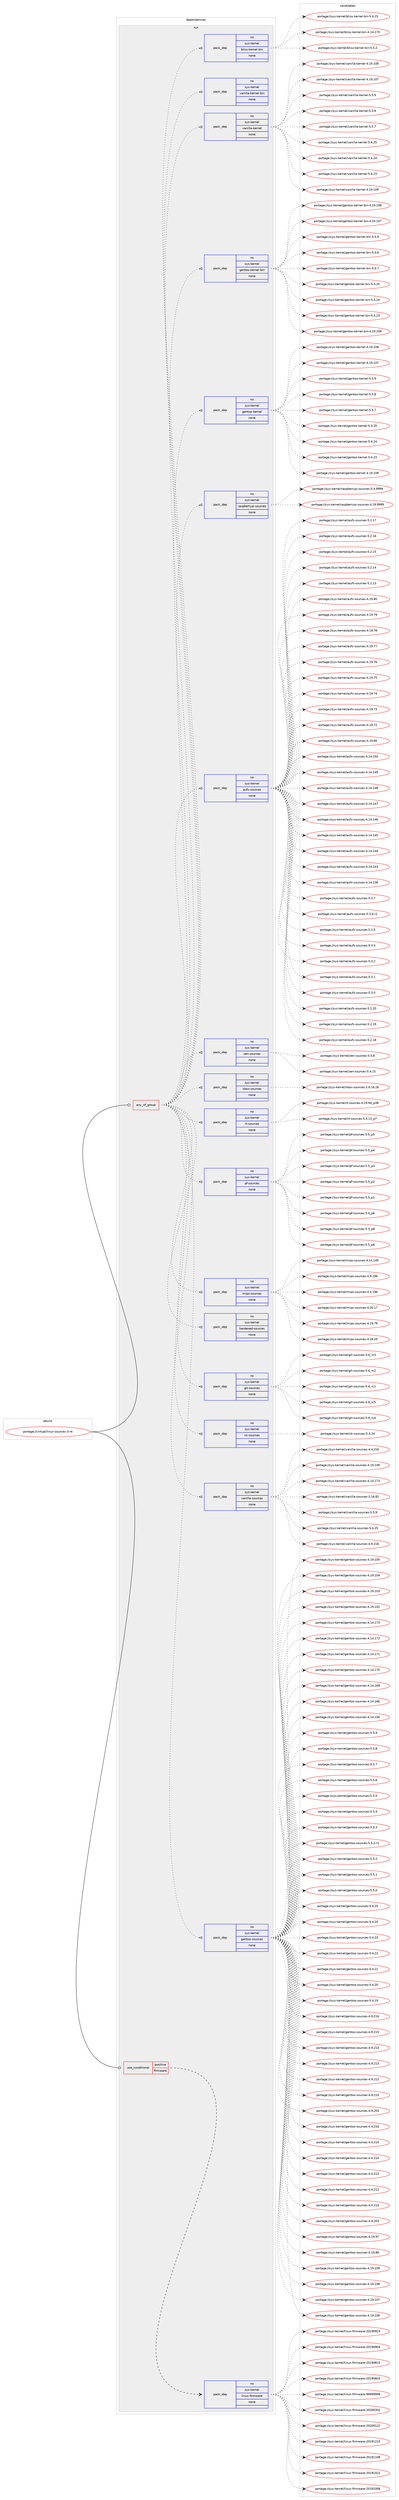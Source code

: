 digraph prolog {

# *************
# Graph options
# *************

newrank=true;
concentrate=true;
compound=true;
graph [rankdir=LR,fontname=Helvetica,fontsize=10,ranksep=1.5];#, ranksep=2.5, nodesep=0.2];
edge  [arrowhead=vee];
node  [fontname=Helvetica,fontsize=10];

# **********
# The ebuild
# **********

subgraph cluster_leftcol {
color=gray;
rank=same;
label=<<i>ebuild</i>>;
id [label="portage://virtual/linux-sources-3-r4", color=red, width=4, href="../virtual/linux-sources-3-r4.svg"];
}

# ****************
# The dependencies
# ****************

subgraph cluster_midcol {
color=gray;
label=<<i>dependencies</i>>;
subgraph cluster_compile {
fillcolor="#eeeeee";
style=filled;
label=<<i>compile</i>>;
}
subgraph cluster_compileandrun {
fillcolor="#eeeeee";
style=filled;
label=<<i>compile and run</i>>;
}
subgraph cluster_run {
fillcolor="#eeeeee";
style=filled;
label=<<i>run</i>>;
subgraph any339 {
dependency13142 [label=<<TABLE BORDER="0" CELLBORDER="1" CELLSPACING="0" CELLPADDING="4"><TR><TD CELLPADDING="10">any_of_group</TD></TR></TABLE>>, shape=none, color=red];subgraph pack10824 {
dependency13143 [label=<<TABLE BORDER="0" CELLBORDER="1" CELLSPACING="0" CELLPADDING="4" WIDTH="220"><TR><TD ROWSPAN="6" CELLPADDING="30">pack_dep</TD></TR><TR><TD WIDTH="110">no</TD></TR><TR><TD>sys-kernel</TD></TR><TR><TD>gentoo-sources</TD></TR><TR><TD>none</TD></TR><TR><TD></TD></TR></TABLE>>, shape=none, color=blue];
}
dependency13142:e -> dependency13143:w [weight=20,style="dotted",arrowhead="oinv"];
subgraph pack10825 {
dependency13144 [label=<<TABLE BORDER="0" CELLBORDER="1" CELLSPACING="0" CELLPADDING="4" WIDTH="220"><TR><TD ROWSPAN="6" CELLPADDING="30">pack_dep</TD></TR><TR><TD WIDTH="110">no</TD></TR><TR><TD>sys-kernel</TD></TR><TR><TD>vanilla-sources</TD></TR><TR><TD>none</TD></TR><TR><TD></TD></TR></TABLE>>, shape=none, color=blue];
}
dependency13142:e -> dependency13144:w [weight=20,style="dotted",arrowhead="oinv"];
subgraph pack10826 {
dependency13145 [label=<<TABLE BORDER="0" CELLBORDER="1" CELLSPACING="0" CELLPADDING="4" WIDTH="220"><TR><TD ROWSPAN="6" CELLPADDING="30">pack_dep</TD></TR><TR><TD WIDTH="110">no</TD></TR><TR><TD>sys-kernel</TD></TR><TR><TD>ck-sources</TD></TR><TR><TD>none</TD></TR><TR><TD></TD></TR></TABLE>>, shape=none, color=blue];
}
dependency13142:e -> dependency13145:w [weight=20,style="dotted",arrowhead="oinv"];
subgraph pack10827 {
dependency13146 [label=<<TABLE BORDER="0" CELLBORDER="1" CELLSPACING="0" CELLPADDING="4" WIDTH="220"><TR><TD ROWSPAN="6" CELLPADDING="30">pack_dep</TD></TR><TR><TD WIDTH="110">no</TD></TR><TR><TD>sys-kernel</TD></TR><TR><TD>git-sources</TD></TR><TR><TD>none</TD></TR><TR><TD></TD></TR></TABLE>>, shape=none, color=blue];
}
dependency13142:e -> dependency13146:w [weight=20,style="dotted",arrowhead="oinv"];
subgraph pack10828 {
dependency13147 [label=<<TABLE BORDER="0" CELLBORDER="1" CELLSPACING="0" CELLPADDING="4" WIDTH="220"><TR><TD ROWSPAN="6" CELLPADDING="30">pack_dep</TD></TR><TR><TD WIDTH="110">no</TD></TR><TR><TD>sys-kernel</TD></TR><TR><TD>hardened-sources</TD></TR><TR><TD>none</TD></TR><TR><TD></TD></TR></TABLE>>, shape=none, color=blue];
}
dependency13142:e -> dependency13147:w [weight=20,style="dotted",arrowhead="oinv"];
subgraph pack10829 {
dependency13148 [label=<<TABLE BORDER="0" CELLBORDER="1" CELLSPACING="0" CELLPADDING="4" WIDTH="220"><TR><TD ROWSPAN="6" CELLPADDING="30">pack_dep</TD></TR><TR><TD WIDTH="110">no</TD></TR><TR><TD>sys-kernel</TD></TR><TR><TD>mips-sources</TD></TR><TR><TD>none</TD></TR><TR><TD></TD></TR></TABLE>>, shape=none, color=blue];
}
dependency13142:e -> dependency13148:w [weight=20,style="dotted",arrowhead="oinv"];
subgraph pack10830 {
dependency13149 [label=<<TABLE BORDER="0" CELLBORDER="1" CELLSPACING="0" CELLPADDING="4" WIDTH="220"><TR><TD ROWSPAN="6" CELLPADDING="30">pack_dep</TD></TR><TR><TD WIDTH="110">no</TD></TR><TR><TD>sys-kernel</TD></TR><TR><TD>pf-sources</TD></TR><TR><TD>none</TD></TR><TR><TD></TD></TR></TABLE>>, shape=none, color=blue];
}
dependency13142:e -> dependency13149:w [weight=20,style="dotted",arrowhead="oinv"];
subgraph pack10831 {
dependency13150 [label=<<TABLE BORDER="0" CELLBORDER="1" CELLSPACING="0" CELLPADDING="4" WIDTH="220"><TR><TD ROWSPAN="6" CELLPADDING="30">pack_dep</TD></TR><TR><TD WIDTH="110">no</TD></TR><TR><TD>sys-kernel</TD></TR><TR><TD>rt-sources</TD></TR><TR><TD>none</TD></TR><TR><TD></TD></TR></TABLE>>, shape=none, color=blue];
}
dependency13142:e -> dependency13150:w [weight=20,style="dotted",arrowhead="oinv"];
subgraph pack10832 {
dependency13151 [label=<<TABLE BORDER="0" CELLBORDER="1" CELLSPACING="0" CELLPADDING="4" WIDTH="220"><TR><TD ROWSPAN="6" CELLPADDING="30">pack_dep</TD></TR><TR><TD WIDTH="110">no</TD></TR><TR><TD>sys-kernel</TD></TR><TR><TD>xbox-sources</TD></TR><TR><TD>none</TD></TR><TR><TD></TD></TR></TABLE>>, shape=none, color=blue];
}
dependency13142:e -> dependency13151:w [weight=20,style="dotted",arrowhead="oinv"];
subgraph pack10833 {
dependency13152 [label=<<TABLE BORDER="0" CELLBORDER="1" CELLSPACING="0" CELLPADDING="4" WIDTH="220"><TR><TD ROWSPAN="6" CELLPADDING="30">pack_dep</TD></TR><TR><TD WIDTH="110">no</TD></TR><TR><TD>sys-kernel</TD></TR><TR><TD>zen-sources</TD></TR><TR><TD>none</TD></TR><TR><TD></TD></TR></TABLE>>, shape=none, color=blue];
}
dependency13142:e -> dependency13152:w [weight=20,style="dotted",arrowhead="oinv"];
subgraph pack10834 {
dependency13153 [label=<<TABLE BORDER="0" CELLBORDER="1" CELLSPACING="0" CELLPADDING="4" WIDTH="220"><TR><TD ROWSPAN="6" CELLPADDING="30">pack_dep</TD></TR><TR><TD WIDTH="110">no</TD></TR><TR><TD>sys-kernel</TD></TR><TR><TD>aufs-sources</TD></TR><TR><TD>none</TD></TR><TR><TD></TD></TR></TABLE>>, shape=none, color=blue];
}
dependency13142:e -> dependency13153:w [weight=20,style="dotted",arrowhead="oinv"];
subgraph pack10835 {
dependency13154 [label=<<TABLE BORDER="0" CELLBORDER="1" CELLSPACING="0" CELLPADDING="4" WIDTH="220"><TR><TD ROWSPAN="6" CELLPADDING="30">pack_dep</TD></TR><TR><TD WIDTH="110">no</TD></TR><TR><TD>sys-kernel</TD></TR><TR><TD>raspberrypi-sources</TD></TR><TR><TD>none</TD></TR><TR><TD></TD></TR></TABLE>>, shape=none, color=blue];
}
dependency13142:e -> dependency13154:w [weight=20,style="dotted",arrowhead="oinv"];
subgraph pack10836 {
dependency13155 [label=<<TABLE BORDER="0" CELLBORDER="1" CELLSPACING="0" CELLPADDING="4" WIDTH="220"><TR><TD ROWSPAN="6" CELLPADDING="30">pack_dep</TD></TR><TR><TD WIDTH="110">no</TD></TR><TR><TD>sys-kernel</TD></TR><TR><TD>gentoo-kernel</TD></TR><TR><TD>none</TD></TR><TR><TD></TD></TR></TABLE>>, shape=none, color=blue];
}
dependency13142:e -> dependency13155:w [weight=20,style="dotted",arrowhead="oinv"];
subgraph pack10837 {
dependency13156 [label=<<TABLE BORDER="0" CELLBORDER="1" CELLSPACING="0" CELLPADDING="4" WIDTH="220"><TR><TD ROWSPAN="6" CELLPADDING="30">pack_dep</TD></TR><TR><TD WIDTH="110">no</TD></TR><TR><TD>sys-kernel</TD></TR><TR><TD>gentoo-kernel-bin</TD></TR><TR><TD>none</TD></TR><TR><TD></TD></TR></TABLE>>, shape=none, color=blue];
}
dependency13142:e -> dependency13156:w [weight=20,style="dotted",arrowhead="oinv"];
subgraph pack10838 {
dependency13157 [label=<<TABLE BORDER="0" CELLBORDER="1" CELLSPACING="0" CELLPADDING="4" WIDTH="220"><TR><TD ROWSPAN="6" CELLPADDING="30">pack_dep</TD></TR><TR><TD WIDTH="110">no</TD></TR><TR><TD>sys-kernel</TD></TR><TR><TD>vanilla-kernel</TD></TR><TR><TD>none</TD></TR><TR><TD></TD></TR></TABLE>>, shape=none, color=blue];
}
dependency13142:e -> dependency13157:w [weight=20,style="dotted",arrowhead="oinv"];
subgraph pack10839 {
dependency13158 [label=<<TABLE BORDER="0" CELLBORDER="1" CELLSPACING="0" CELLPADDING="4" WIDTH="220"><TR><TD ROWSPAN="6" CELLPADDING="30">pack_dep</TD></TR><TR><TD WIDTH="110">no</TD></TR><TR><TD>sys-kernel</TD></TR><TR><TD>vanilla-kernel-bin</TD></TR><TR><TD>none</TD></TR><TR><TD></TD></TR></TABLE>>, shape=none, color=blue];
}
dependency13142:e -> dependency13158:w [weight=20,style="dotted",arrowhead="oinv"];
subgraph pack10840 {
dependency13159 [label=<<TABLE BORDER="0" CELLBORDER="1" CELLSPACING="0" CELLPADDING="4" WIDTH="220"><TR><TD ROWSPAN="6" CELLPADDING="30">pack_dep</TD></TR><TR><TD WIDTH="110">no</TD></TR><TR><TD>sys-kernel</TD></TR><TR><TD>bliss-kernel-bin</TD></TR><TR><TD>none</TD></TR><TR><TD></TD></TR></TABLE>>, shape=none, color=blue];
}
dependency13142:e -> dependency13159:w [weight=20,style="dotted",arrowhead="oinv"];
}
id:e -> dependency13142:w [weight=20,style="solid",arrowhead="odot"];
subgraph cond1977 {
dependency13160 [label=<<TABLE BORDER="0" CELLBORDER="1" CELLSPACING="0" CELLPADDING="4"><TR><TD ROWSPAN="3" CELLPADDING="10">use_conditional</TD></TR><TR><TD>positive</TD></TR><TR><TD>firmware</TD></TR></TABLE>>, shape=none, color=red];
subgraph pack10841 {
dependency13161 [label=<<TABLE BORDER="0" CELLBORDER="1" CELLSPACING="0" CELLPADDING="4" WIDTH="220"><TR><TD ROWSPAN="6" CELLPADDING="30">pack_dep</TD></TR><TR><TD WIDTH="110">no</TD></TR><TR><TD>sys-kernel</TD></TR><TR><TD>linux-firmware</TD></TR><TR><TD>none</TD></TR><TR><TD></TD></TR></TABLE>>, shape=none, color=blue];
}
dependency13160:e -> dependency13161:w [weight=20,style="dashed",arrowhead="vee"];
}
id:e -> dependency13160:w [weight=20,style="solid",arrowhead="odot"];
}
}

# **************
# The candidates
# **************

subgraph cluster_choices {
rank=same;
color=gray;
label=<<i>candidates</i>>;

subgraph choice10824 {
color=black;
nodesep=1;
choice11512111545107101114110101108471031011101161111114511511111711499101115455346534657 [label="portage://sys-kernel/gentoo-sources-5.5.9", color=red, width=4,href="../sys-kernel/gentoo-sources-5.5.9.svg"];
choice11512111545107101114110101108471031011101161111114511511111711499101115455346534656 [label="portage://sys-kernel/gentoo-sources-5.5.8", color=red, width=4,href="../sys-kernel/gentoo-sources-5.5.8.svg"];
choice11512111545107101114110101108471031011101161111114511511111711499101115455346534655 [label="portage://sys-kernel/gentoo-sources-5.5.7", color=red, width=4,href="../sys-kernel/gentoo-sources-5.5.7.svg"];
choice11512111545107101114110101108471031011101161111114511511111711499101115455346534654 [label="portage://sys-kernel/gentoo-sources-5.5.6", color=red, width=4,href="../sys-kernel/gentoo-sources-5.5.6.svg"];
choice11512111545107101114110101108471031011101161111114511511111711499101115455346534653 [label="portage://sys-kernel/gentoo-sources-5.5.5", color=red, width=4,href="../sys-kernel/gentoo-sources-5.5.5.svg"];
choice11512111545107101114110101108471031011101161111114511511111711499101115455346534652 [label="portage://sys-kernel/gentoo-sources-5.5.4", color=red, width=4,href="../sys-kernel/gentoo-sources-5.5.4.svg"];
choice11512111545107101114110101108471031011101161111114511511111711499101115455346534651 [label="portage://sys-kernel/gentoo-sources-5.5.3", color=red, width=4,href="../sys-kernel/gentoo-sources-5.5.3.svg"];
choice115121115451071011141101011084710310111011611111145115111117114991011154553465346504511449 [label="portage://sys-kernel/gentoo-sources-5.5.2-r1", color=red, width=4,href="../sys-kernel/gentoo-sources-5.5.2-r1.svg"];
choice11512111545107101114110101108471031011101161111114511511111711499101115455346534650 [label="portage://sys-kernel/gentoo-sources-5.5.2", color=red, width=4,href="../sys-kernel/gentoo-sources-5.5.2.svg"];
choice11512111545107101114110101108471031011101161111114511511111711499101115455346534649 [label="portage://sys-kernel/gentoo-sources-5.5.1", color=red, width=4,href="../sys-kernel/gentoo-sources-5.5.1.svg"];
choice11512111545107101114110101108471031011101161111114511511111711499101115455346534648 [label="portage://sys-kernel/gentoo-sources-5.5.0", color=red, width=4,href="../sys-kernel/gentoo-sources-5.5.0.svg"];
choice1151211154510710111411010110847103101110116111111451151111171149910111545534652465053 [label="portage://sys-kernel/gentoo-sources-5.4.25", color=red, width=4,href="../sys-kernel/gentoo-sources-5.4.25.svg"];
choice1151211154510710111411010110847103101110116111111451151111171149910111545534652465052 [label="portage://sys-kernel/gentoo-sources-5.4.24", color=red, width=4,href="../sys-kernel/gentoo-sources-5.4.24.svg"];
choice1151211154510710111411010110847103101110116111111451151111171149910111545534652465051 [label="portage://sys-kernel/gentoo-sources-5.4.23", color=red, width=4,href="../sys-kernel/gentoo-sources-5.4.23.svg"];
choice1151211154510710111411010110847103101110116111111451151111171149910111545534652465050 [label="portage://sys-kernel/gentoo-sources-5.4.22", color=red, width=4,href="../sys-kernel/gentoo-sources-5.4.22.svg"];
choice1151211154510710111411010110847103101110116111111451151111171149910111545534652465049 [label="portage://sys-kernel/gentoo-sources-5.4.21", color=red, width=4,href="../sys-kernel/gentoo-sources-5.4.21.svg"];
choice1151211154510710111411010110847103101110116111111451151111171149910111545534652465048 [label="portage://sys-kernel/gentoo-sources-5.4.20", color=red, width=4,href="../sys-kernel/gentoo-sources-5.4.20.svg"];
choice1151211154510710111411010110847103101110116111111451151111171149910111545534652464957 [label="portage://sys-kernel/gentoo-sources-5.4.19", color=red, width=4,href="../sys-kernel/gentoo-sources-5.4.19.svg"];
choice115121115451071011141101011084710310111011611111145115111117114991011154552465746504954 [label="portage://sys-kernel/gentoo-sources-4.9.216", color=red, width=4,href="../sys-kernel/gentoo-sources-4.9.216.svg"];
choice115121115451071011141101011084710310111011611111145115111117114991011154552465746504953 [label="portage://sys-kernel/gentoo-sources-4.9.215", color=red, width=4,href="../sys-kernel/gentoo-sources-4.9.215.svg"];
choice115121115451071011141101011084710310111011611111145115111117114991011154552465746504952 [label="portage://sys-kernel/gentoo-sources-4.9.214", color=red, width=4,href="../sys-kernel/gentoo-sources-4.9.214.svg"];
choice115121115451071011141101011084710310111011611111145115111117114991011154552465746504951 [label="portage://sys-kernel/gentoo-sources-4.9.213", color=red, width=4,href="../sys-kernel/gentoo-sources-4.9.213.svg"];
choice115121115451071011141101011084710310111011611111145115111117114991011154552465746504950 [label="portage://sys-kernel/gentoo-sources-4.9.212", color=red, width=4,href="../sys-kernel/gentoo-sources-4.9.212.svg"];
choice115121115451071011141101011084710310111011611111145115111117114991011154552465746504948 [label="portage://sys-kernel/gentoo-sources-4.9.210", color=red, width=4,href="../sys-kernel/gentoo-sources-4.9.210.svg"];
choice115121115451071011141101011084710310111011611111145115111117114991011154552465746504851 [label="portage://sys-kernel/gentoo-sources-4.9.203", color=red, width=4,href="../sys-kernel/gentoo-sources-4.9.203.svg"];
choice115121115451071011141101011084710310111011611111145115111117114991011154552465246504954 [label="portage://sys-kernel/gentoo-sources-4.4.216", color=red, width=4,href="../sys-kernel/gentoo-sources-4.4.216.svg"];
choice115121115451071011141101011084710310111011611111145115111117114991011154552465246504953 [label="portage://sys-kernel/gentoo-sources-4.4.215", color=red, width=4,href="../sys-kernel/gentoo-sources-4.4.215.svg"];
choice115121115451071011141101011084710310111011611111145115111117114991011154552465246504952 [label="portage://sys-kernel/gentoo-sources-4.4.214", color=red, width=4,href="../sys-kernel/gentoo-sources-4.4.214.svg"];
choice115121115451071011141101011084710310111011611111145115111117114991011154552465246504951 [label="portage://sys-kernel/gentoo-sources-4.4.213", color=red, width=4,href="../sys-kernel/gentoo-sources-4.4.213.svg"];
choice115121115451071011141101011084710310111011611111145115111117114991011154552465246504950 [label="portage://sys-kernel/gentoo-sources-4.4.212", color=red, width=4,href="../sys-kernel/gentoo-sources-4.4.212.svg"];
choice115121115451071011141101011084710310111011611111145115111117114991011154552465246504948 [label="portage://sys-kernel/gentoo-sources-4.4.210", color=red, width=4,href="../sys-kernel/gentoo-sources-4.4.210.svg"];
choice115121115451071011141101011084710310111011611111145115111117114991011154552465246504851 [label="portage://sys-kernel/gentoo-sources-4.4.203", color=red, width=4,href="../sys-kernel/gentoo-sources-4.4.203.svg"];
choice115121115451071011141101011084710310111011611111145115111117114991011154552464957465755 [label="portage://sys-kernel/gentoo-sources-4.19.97", color=red, width=4,href="../sys-kernel/gentoo-sources-4.19.97.svg"];
choice115121115451071011141101011084710310111011611111145115111117114991011154552464957465654 [label="portage://sys-kernel/gentoo-sources-4.19.86", color=red, width=4,href="../sys-kernel/gentoo-sources-4.19.86.svg"];
choice11512111545107101114110101108471031011101161111114511511111711499101115455246495746494857 [label="portage://sys-kernel/gentoo-sources-4.19.109", color=red, width=4,href="../sys-kernel/gentoo-sources-4.19.109.svg"];
choice11512111545107101114110101108471031011101161111114511511111711499101115455246495746494856 [label="portage://sys-kernel/gentoo-sources-4.19.108", color=red, width=4,href="../sys-kernel/gentoo-sources-4.19.108.svg"];
choice11512111545107101114110101108471031011101161111114511511111711499101115455246495746494855 [label="portage://sys-kernel/gentoo-sources-4.19.107", color=red, width=4,href="../sys-kernel/gentoo-sources-4.19.107.svg"];
choice11512111545107101114110101108471031011101161111114511511111711499101115455246495746494854 [label="portage://sys-kernel/gentoo-sources-4.19.106", color=red, width=4,href="../sys-kernel/gentoo-sources-4.19.106.svg"];
choice11512111545107101114110101108471031011101161111114511511111711499101115455246495746494853 [label="portage://sys-kernel/gentoo-sources-4.19.105", color=red, width=4,href="../sys-kernel/gentoo-sources-4.19.105.svg"];
choice11512111545107101114110101108471031011101161111114511511111711499101115455246495746494852 [label="portage://sys-kernel/gentoo-sources-4.19.104", color=red, width=4,href="../sys-kernel/gentoo-sources-4.19.104.svg"];
choice11512111545107101114110101108471031011101161111114511511111711499101115455246495746494851 [label="portage://sys-kernel/gentoo-sources-4.19.103", color=red, width=4,href="../sys-kernel/gentoo-sources-4.19.103.svg"];
choice11512111545107101114110101108471031011101161111114511511111711499101115455246495746494850 [label="portage://sys-kernel/gentoo-sources-4.19.102", color=red, width=4,href="../sys-kernel/gentoo-sources-4.19.102.svg"];
choice11512111545107101114110101108471031011101161111114511511111711499101115455246495246495551 [label="portage://sys-kernel/gentoo-sources-4.14.173", color=red, width=4,href="../sys-kernel/gentoo-sources-4.14.173.svg"];
choice11512111545107101114110101108471031011101161111114511511111711499101115455246495246495550 [label="portage://sys-kernel/gentoo-sources-4.14.172", color=red, width=4,href="../sys-kernel/gentoo-sources-4.14.172.svg"];
choice11512111545107101114110101108471031011101161111114511511111711499101115455246495246495549 [label="portage://sys-kernel/gentoo-sources-4.14.171", color=red, width=4,href="../sys-kernel/gentoo-sources-4.14.171.svg"];
choice11512111545107101114110101108471031011101161111114511511111711499101115455246495246495548 [label="portage://sys-kernel/gentoo-sources-4.14.170", color=red, width=4,href="../sys-kernel/gentoo-sources-4.14.170.svg"];
choice11512111545107101114110101108471031011101161111114511511111711499101115455246495246495457 [label="portage://sys-kernel/gentoo-sources-4.14.169", color=red, width=4,href="../sys-kernel/gentoo-sources-4.14.169.svg"];
choice11512111545107101114110101108471031011101161111114511511111711499101115455246495246495454 [label="portage://sys-kernel/gentoo-sources-4.14.166", color=red, width=4,href="../sys-kernel/gentoo-sources-4.14.166.svg"];
choice11512111545107101114110101108471031011101161111114511511111711499101115455246495246495354 [label="portage://sys-kernel/gentoo-sources-4.14.156", color=red, width=4,href="../sys-kernel/gentoo-sources-4.14.156.svg"];
dependency13143:e -> choice11512111545107101114110101108471031011101161111114511511111711499101115455346534657:w [style=dotted,weight="100"];
dependency13143:e -> choice11512111545107101114110101108471031011101161111114511511111711499101115455346534656:w [style=dotted,weight="100"];
dependency13143:e -> choice11512111545107101114110101108471031011101161111114511511111711499101115455346534655:w [style=dotted,weight="100"];
dependency13143:e -> choice11512111545107101114110101108471031011101161111114511511111711499101115455346534654:w [style=dotted,weight="100"];
dependency13143:e -> choice11512111545107101114110101108471031011101161111114511511111711499101115455346534653:w [style=dotted,weight="100"];
dependency13143:e -> choice11512111545107101114110101108471031011101161111114511511111711499101115455346534652:w [style=dotted,weight="100"];
dependency13143:e -> choice11512111545107101114110101108471031011101161111114511511111711499101115455346534651:w [style=dotted,weight="100"];
dependency13143:e -> choice115121115451071011141101011084710310111011611111145115111117114991011154553465346504511449:w [style=dotted,weight="100"];
dependency13143:e -> choice11512111545107101114110101108471031011101161111114511511111711499101115455346534650:w [style=dotted,weight="100"];
dependency13143:e -> choice11512111545107101114110101108471031011101161111114511511111711499101115455346534649:w [style=dotted,weight="100"];
dependency13143:e -> choice11512111545107101114110101108471031011101161111114511511111711499101115455346534648:w [style=dotted,weight="100"];
dependency13143:e -> choice1151211154510710111411010110847103101110116111111451151111171149910111545534652465053:w [style=dotted,weight="100"];
dependency13143:e -> choice1151211154510710111411010110847103101110116111111451151111171149910111545534652465052:w [style=dotted,weight="100"];
dependency13143:e -> choice1151211154510710111411010110847103101110116111111451151111171149910111545534652465051:w [style=dotted,weight="100"];
dependency13143:e -> choice1151211154510710111411010110847103101110116111111451151111171149910111545534652465050:w [style=dotted,weight="100"];
dependency13143:e -> choice1151211154510710111411010110847103101110116111111451151111171149910111545534652465049:w [style=dotted,weight="100"];
dependency13143:e -> choice1151211154510710111411010110847103101110116111111451151111171149910111545534652465048:w [style=dotted,weight="100"];
dependency13143:e -> choice1151211154510710111411010110847103101110116111111451151111171149910111545534652464957:w [style=dotted,weight="100"];
dependency13143:e -> choice115121115451071011141101011084710310111011611111145115111117114991011154552465746504954:w [style=dotted,weight="100"];
dependency13143:e -> choice115121115451071011141101011084710310111011611111145115111117114991011154552465746504953:w [style=dotted,weight="100"];
dependency13143:e -> choice115121115451071011141101011084710310111011611111145115111117114991011154552465746504952:w [style=dotted,weight="100"];
dependency13143:e -> choice115121115451071011141101011084710310111011611111145115111117114991011154552465746504951:w [style=dotted,weight="100"];
dependency13143:e -> choice115121115451071011141101011084710310111011611111145115111117114991011154552465746504950:w [style=dotted,weight="100"];
dependency13143:e -> choice115121115451071011141101011084710310111011611111145115111117114991011154552465746504948:w [style=dotted,weight="100"];
dependency13143:e -> choice115121115451071011141101011084710310111011611111145115111117114991011154552465746504851:w [style=dotted,weight="100"];
dependency13143:e -> choice115121115451071011141101011084710310111011611111145115111117114991011154552465246504954:w [style=dotted,weight="100"];
dependency13143:e -> choice115121115451071011141101011084710310111011611111145115111117114991011154552465246504953:w [style=dotted,weight="100"];
dependency13143:e -> choice115121115451071011141101011084710310111011611111145115111117114991011154552465246504952:w [style=dotted,weight="100"];
dependency13143:e -> choice115121115451071011141101011084710310111011611111145115111117114991011154552465246504951:w [style=dotted,weight="100"];
dependency13143:e -> choice115121115451071011141101011084710310111011611111145115111117114991011154552465246504950:w [style=dotted,weight="100"];
dependency13143:e -> choice115121115451071011141101011084710310111011611111145115111117114991011154552465246504948:w [style=dotted,weight="100"];
dependency13143:e -> choice115121115451071011141101011084710310111011611111145115111117114991011154552465246504851:w [style=dotted,weight="100"];
dependency13143:e -> choice115121115451071011141101011084710310111011611111145115111117114991011154552464957465755:w [style=dotted,weight="100"];
dependency13143:e -> choice115121115451071011141101011084710310111011611111145115111117114991011154552464957465654:w [style=dotted,weight="100"];
dependency13143:e -> choice11512111545107101114110101108471031011101161111114511511111711499101115455246495746494857:w [style=dotted,weight="100"];
dependency13143:e -> choice11512111545107101114110101108471031011101161111114511511111711499101115455246495746494856:w [style=dotted,weight="100"];
dependency13143:e -> choice11512111545107101114110101108471031011101161111114511511111711499101115455246495746494855:w [style=dotted,weight="100"];
dependency13143:e -> choice11512111545107101114110101108471031011101161111114511511111711499101115455246495746494854:w [style=dotted,weight="100"];
dependency13143:e -> choice11512111545107101114110101108471031011101161111114511511111711499101115455246495746494853:w [style=dotted,weight="100"];
dependency13143:e -> choice11512111545107101114110101108471031011101161111114511511111711499101115455246495746494852:w [style=dotted,weight="100"];
dependency13143:e -> choice11512111545107101114110101108471031011101161111114511511111711499101115455246495746494851:w [style=dotted,weight="100"];
dependency13143:e -> choice11512111545107101114110101108471031011101161111114511511111711499101115455246495746494850:w [style=dotted,weight="100"];
dependency13143:e -> choice11512111545107101114110101108471031011101161111114511511111711499101115455246495246495551:w [style=dotted,weight="100"];
dependency13143:e -> choice11512111545107101114110101108471031011101161111114511511111711499101115455246495246495550:w [style=dotted,weight="100"];
dependency13143:e -> choice11512111545107101114110101108471031011101161111114511511111711499101115455246495246495549:w [style=dotted,weight="100"];
dependency13143:e -> choice11512111545107101114110101108471031011101161111114511511111711499101115455246495246495548:w [style=dotted,weight="100"];
dependency13143:e -> choice11512111545107101114110101108471031011101161111114511511111711499101115455246495246495457:w [style=dotted,weight="100"];
dependency13143:e -> choice11512111545107101114110101108471031011101161111114511511111711499101115455246495246495454:w [style=dotted,weight="100"];
dependency13143:e -> choice11512111545107101114110101108471031011101161111114511511111711499101115455246495246495354:w [style=dotted,weight="100"];
}
subgraph choice10825 {
color=black;
nodesep=1;
choice115121115451071011141101011084711897110105108108974511511111711499101115455346534657 [label="portage://sys-kernel/vanilla-sources-5.5.9", color=red, width=4,href="../sys-kernel/vanilla-sources-5.5.9.svg"];
choice11512111545107101114110101108471189711010510810897451151111171149910111545534652465053 [label="portage://sys-kernel/vanilla-sources-5.4.25", color=red, width=4,href="../sys-kernel/vanilla-sources-5.4.25.svg"];
choice1151211154510710111411010110847118971101051081089745115111117114991011154552465746504954 [label="portage://sys-kernel/vanilla-sources-4.9.216", color=red, width=4,href="../sys-kernel/vanilla-sources-4.9.216.svg"];
choice1151211154510710111411010110847118971101051081089745115111117114991011154552465246504954 [label="portage://sys-kernel/vanilla-sources-4.4.216", color=red, width=4,href="../sys-kernel/vanilla-sources-4.4.216.svg"];
choice115121115451071011141101011084711897110105108108974511511111711499101115455246495746494857 [label="portage://sys-kernel/vanilla-sources-4.19.109", color=red, width=4,href="../sys-kernel/vanilla-sources-4.19.109.svg"];
choice115121115451071011141101011084711897110105108108974511511111711499101115455246495246495551 [label="portage://sys-kernel/vanilla-sources-4.14.173", color=red, width=4,href="../sys-kernel/vanilla-sources-4.14.173.svg"];
choice1151211154510710111411010110847118971101051081089745115111117114991011154551464954465650 [label="portage://sys-kernel/vanilla-sources-3.16.82", color=red, width=4,href="../sys-kernel/vanilla-sources-3.16.82.svg"];
dependency13144:e -> choice115121115451071011141101011084711897110105108108974511511111711499101115455346534657:w [style=dotted,weight="100"];
dependency13144:e -> choice11512111545107101114110101108471189711010510810897451151111171149910111545534652465053:w [style=dotted,weight="100"];
dependency13144:e -> choice1151211154510710111411010110847118971101051081089745115111117114991011154552465746504954:w [style=dotted,weight="100"];
dependency13144:e -> choice1151211154510710111411010110847118971101051081089745115111117114991011154552465246504954:w [style=dotted,weight="100"];
dependency13144:e -> choice115121115451071011141101011084711897110105108108974511511111711499101115455246495746494857:w [style=dotted,weight="100"];
dependency13144:e -> choice115121115451071011141101011084711897110105108108974511511111711499101115455246495246495551:w [style=dotted,weight="100"];
dependency13144:e -> choice1151211154510710111411010110847118971101051081089745115111117114991011154551464954465650:w [style=dotted,weight="100"];
}
subgraph choice10826 {
color=black;
nodesep=1;
choice115121115451071011141101011084799107451151111171149910111545534652465052 [label="portage://sys-kernel/ck-sources-5.4.24", color=red, width=4,href="../sys-kernel/ck-sources-5.4.24.svg"];
dependency13145:e -> choice115121115451071011141101011084799107451151111171149910111545534652465052:w [style=dotted,weight="100"];
}
subgraph choice10827 {
color=black;
nodesep=1;
choice1151211154510710111411010110847103105116451151111171149910111545534654951149953 [label="portage://sys-kernel/git-sources-5.6_rc5", color=red, width=4,href="../sys-kernel/git-sources-5.6_rc5.svg"];
choice1151211154510710111411010110847103105116451151111171149910111545534654951149952 [label="portage://sys-kernel/git-sources-5.6_rc4", color=red, width=4,href="../sys-kernel/git-sources-5.6_rc4.svg"];
choice1151211154510710111411010110847103105116451151111171149910111545534654951149951 [label="portage://sys-kernel/git-sources-5.6_rc3", color=red, width=4,href="../sys-kernel/git-sources-5.6_rc3.svg"];
choice1151211154510710111411010110847103105116451151111171149910111545534654951149950 [label="portage://sys-kernel/git-sources-5.6_rc2", color=red, width=4,href="../sys-kernel/git-sources-5.6_rc2.svg"];
choice1151211154510710111411010110847103105116451151111171149910111545534654951149949 [label="portage://sys-kernel/git-sources-5.6_rc1", color=red, width=4,href="../sys-kernel/git-sources-5.6_rc1.svg"];
dependency13146:e -> choice1151211154510710111411010110847103105116451151111171149910111545534654951149953:w [style=dotted,weight="100"];
dependency13146:e -> choice1151211154510710111411010110847103105116451151111171149910111545534654951149952:w [style=dotted,weight="100"];
dependency13146:e -> choice1151211154510710111411010110847103105116451151111171149910111545534654951149951:w [style=dotted,weight="100"];
dependency13146:e -> choice1151211154510710111411010110847103105116451151111171149910111545534654951149950:w [style=dotted,weight="100"];
dependency13146:e -> choice1151211154510710111411010110847103105116451151111171149910111545534654951149949:w [style=dotted,weight="100"];
}
subgraph choice10828 {
color=black;
nodesep=1;
}
subgraph choice10829 {
color=black;
nodesep=1;
choice115121115451071011141101011084710910511211545115111117114991011154552465746495754 [label="portage://sys-kernel/mips-sources-4.9.196", color=red, width=4,href="../sys-kernel/mips-sources-4.9.196.svg"];
choice115121115451071011141101011084710910511211545115111117114991011154552465246495754 [label="portage://sys-kernel/mips-sources-4.4.196", color=red, width=4,href="../sys-kernel/mips-sources-4.4.196.svg"];
choice115121115451071011141101011084710910511211545115111117114991011154552465048464955 [label="portage://sys-kernel/mips-sources-4.20.17", color=red, width=4,href="../sys-kernel/mips-sources-4.20.17.svg"];
choice115121115451071011141101011084710910511211545115111117114991011154552464957465557 [label="portage://sys-kernel/mips-sources-4.19.79", color=red, width=4,href="../sys-kernel/mips-sources-4.19.79.svg"];
choice115121115451071011141101011084710910511211545115111117114991011154552464956465048 [label="portage://sys-kernel/mips-sources-4.18.20", color=red, width=4,href="../sys-kernel/mips-sources-4.18.20.svg"];
choice11512111545107101114110101108471091051121154511511111711499101115455246495246495257 [label="portage://sys-kernel/mips-sources-4.14.149", color=red, width=4,href="../sys-kernel/mips-sources-4.14.149.svg"];
dependency13148:e -> choice115121115451071011141101011084710910511211545115111117114991011154552465746495754:w [style=dotted,weight="100"];
dependency13148:e -> choice115121115451071011141101011084710910511211545115111117114991011154552465246495754:w [style=dotted,weight="100"];
dependency13148:e -> choice115121115451071011141101011084710910511211545115111117114991011154552465048464955:w [style=dotted,weight="100"];
dependency13148:e -> choice115121115451071011141101011084710910511211545115111117114991011154552464957465557:w [style=dotted,weight="100"];
dependency13148:e -> choice115121115451071011141101011084710910511211545115111117114991011154552464956465048:w [style=dotted,weight="100"];
dependency13148:e -> choice11512111545107101114110101108471091051121154511511111711499101115455246495246495257:w [style=dotted,weight="100"];
}
subgraph choice10830 {
color=black;
nodesep=1;
choice11512111545107101114110101108471121024511511111711499101115455346539511254 [label="portage://sys-kernel/pf-sources-5.5_p6", color=red, width=4,href="../sys-kernel/pf-sources-5.5_p6.svg"];
choice11512111545107101114110101108471121024511511111711499101115455346539511253 [label="portage://sys-kernel/pf-sources-5.5_p5", color=red, width=4,href="../sys-kernel/pf-sources-5.5_p5.svg"];
choice11512111545107101114110101108471121024511511111711499101115455346539511252 [label="portage://sys-kernel/pf-sources-5.5_p4", color=red, width=4,href="../sys-kernel/pf-sources-5.5_p4.svg"];
choice11512111545107101114110101108471121024511511111711499101115455346539511251 [label="portage://sys-kernel/pf-sources-5.5_p3", color=red, width=4,href="../sys-kernel/pf-sources-5.5_p3.svg"];
choice11512111545107101114110101108471121024511511111711499101115455346539511250 [label="portage://sys-kernel/pf-sources-5.5_p2", color=red, width=4,href="../sys-kernel/pf-sources-5.5_p2.svg"];
choice11512111545107101114110101108471121024511511111711499101115455346539511249 [label="portage://sys-kernel/pf-sources-5.5_p1", color=red, width=4,href="../sys-kernel/pf-sources-5.5_p1.svg"];
choice11512111545107101114110101108471121024511511111711499101115455346529511254 [label="portage://sys-kernel/pf-sources-5.4_p6", color=red, width=4,href="../sys-kernel/pf-sources-5.4_p6.svg"];
choice11512111545107101114110101108471121024511511111711499101115455346519511256 [label="portage://sys-kernel/pf-sources-5.3_p8", color=red, width=4,href="../sys-kernel/pf-sources-5.3_p8.svg"];
dependency13149:e -> choice11512111545107101114110101108471121024511511111711499101115455346539511254:w [style=dotted,weight="100"];
dependency13149:e -> choice11512111545107101114110101108471121024511511111711499101115455346539511253:w [style=dotted,weight="100"];
dependency13149:e -> choice11512111545107101114110101108471121024511511111711499101115455346539511252:w [style=dotted,weight="100"];
dependency13149:e -> choice11512111545107101114110101108471121024511511111711499101115455346539511251:w [style=dotted,weight="100"];
dependency13149:e -> choice11512111545107101114110101108471121024511511111711499101115455346539511250:w [style=dotted,weight="100"];
dependency13149:e -> choice11512111545107101114110101108471121024511511111711499101115455346539511249:w [style=dotted,weight="100"];
dependency13149:e -> choice11512111545107101114110101108471121024511511111711499101115455346529511254:w [style=dotted,weight="100"];
dependency13149:e -> choice11512111545107101114110101108471121024511511111711499101115455346519511256:w [style=dotted,weight="100"];
}
subgraph choice10831 {
color=black;
nodesep=1;
choice11512111545107101114110101108471141164511511111711499101115455346524649519511255 [label="portage://sys-kernel/rt-sources-5.4.13_p7", color=red, width=4,href="../sys-kernel/rt-sources-5.4.13_p7.svg"];
choice115121115451071011141101011084711411645115111117114991011154552464957465752951125156 [label="portage://sys-kernel/rt-sources-4.19.94_p38", color=red, width=4,href="../sys-kernel/rt-sources-4.19.94_p38.svg"];
dependency13150:e -> choice11512111545107101114110101108471141164511511111711499101115455346524649519511255:w [style=dotted,weight="100"];
dependency13150:e -> choice115121115451071011141101011084711411645115111117114991011154552464957465752951125156:w [style=dotted,weight="100"];
}
subgraph choice10832 {
color=black;
nodesep=1;
choice115121115451071011141101011084712098111120451151111171149910111545504654464954465054 [label="portage://sys-kernel/xbox-sources-2.6.16.26", color=red, width=4,href="../sys-kernel/xbox-sources-2.6.16.26.svg"];
dependency13151:e -> choice115121115451071011141101011084712098111120451151111171149910111545504654464954465054:w [style=dotted,weight="100"];
}
subgraph choice10833 {
color=black;
nodesep=1;
choice11512111545107101114110101108471221011104511511111711499101115455346534656 [label="portage://sys-kernel/zen-sources-5.5.8", color=red, width=4,href="../sys-kernel/zen-sources-5.5.8.svg"];
choice1151211154510710111411010110847122101110451151111171149910111545534652464953 [label="portage://sys-kernel/zen-sources-5.4.15", color=red, width=4,href="../sys-kernel/zen-sources-5.4.15.svg"];
dependency13152:e -> choice11512111545107101114110101108471221011104511511111711499101115455346534656:w [style=dotted,weight="100"];
dependency13152:e -> choice1151211154510710111411010110847122101110451151111171149910111545534652464953:w [style=dotted,weight="100"];
}
subgraph choice10834 {
color=black;
nodesep=1;
choice1151211154510710111411010110847971171021154511511111711499101115455346514655 [label="portage://sys-kernel/aufs-sources-5.3.7", color=red, width=4,href="../sys-kernel/aufs-sources-5.3.7.svg"];
choice11512111545107101114110101108479711710211545115111117114991011154553465146544511449 [label="portage://sys-kernel/aufs-sources-5.3.6-r1", color=red, width=4,href="../sys-kernel/aufs-sources-5.3.6-r1.svg"];
choice1151211154510710111411010110847971171021154511511111711499101115455346514653 [label="portage://sys-kernel/aufs-sources-5.3.5", color=red, width=4,href="../sys-kernel/aufs-sources-5.3.5.svg"];
choice1151211154510710111411010110847971171021154511511111711499101115455346514652 [label="portage://sys-kernel/aufs-sources-5.3.4", color=red, width=4,href="../sys-kernel/aufs-sources-5.3.4.svg"];
choice1151211154510710111411010110847971171021154511511111711499101115455346514650 [label="portage://sys-kernel/aufs-sources-5.3.2", color=red, width=4,href="../sys-kernel/aufs-sources-5.3.2.svg"];
choice1151211154510710111411010110847971171021154511511111711499101115455346514649 [label="portage://sys-kernel/aufs-sources-5.3.1", color=red, width=4,href="../sys-kernel/aufs-sources-5.3.1.svg"];
choice1151211154510710111411010110847971171021154511511111711499101115455346514648 [label="portage://sys-kernel/aufs-sources-5.3.0", color=red, width=4,href="../sys-kernel/aufs-sources-5.3.0.svg"];
choice115121115451071011141101011084797117102115451151111171149910111545534650465048 [label="portage://sys-kernel/aufs-sources-5.2.20", color=red, width=4,href="../sys-kernel/aufs-sources-5.2.20.svg"];
choice115121115451071011141101011084797117102115451151111171149910111545534650464957 [label="portage://sys-kernel/aufs-sources-5.2.19", color=red, width=4,href="../sys-kernel/aufs-sources-5.2.19.svg"];
choice115121115451071011141101011084797117102115451151111171149910111545534650464956 [label="portage://sys-kernel/aufs-sources-5.2.18", color=red, width=4,href="../sys-kernel/aufs-sources-5.2.18.svg"];
choice115121115451071011141101011084797117102115451151111171149910111545534650464955 [label="portage://sys-kernel/aufs-sources-5.2.17", color=red, width=4,href="../sys-kernel/aufs-sources-5.2.17.svg"];
choice115121115451071011141101011084797117102115451151111171149910111545534650464954 [label="portage://sys-kernel/aufs-sources-5.2.16", color=red, width=4,href="../sys-kernel/aufs-sources-5.2.16.svg"];
choice115121115451071011141101011084797117102115451151111171149910111545534650464953 [label="portage://sys-kernel/aufs-sources-5.2.15", color=red, width=4,href="../sys-kernel/aufs-sources-5.2.15.svg"];
choice115121115451071011141101011084797117102115451151111171149910111545534650464952 [label="portage://sys-kernel/aufs-sources-5.2.14", color=red, width=4,href="../sys-kernel/aufs-sources-5.2.14.svg"];
choice115121115451071011141101011084797117102115451151111171149910111545534650464951 [label="portage://sys-kernel/aufs-sources-5.2.13", color=red, width=4,href="../sys-kernel/aufs-sources-5.2.13.svg"];
choice11512111545107101114110101108479711710211545115111117114991011154552464957465648 [label="portage://sys-kernel/aufs-sources-4.19.80", color=red, width=4,href="../sys-kernel/aufs-sources-4.19.80.svg"];
choice11512111545107101114110101108479711710211545115111117114991011154552464957465557 [label="portage://sys-kernel/aufs-sources-4.19.79", color=red, width=4,href="../sys-kernel/aufs-sources-4.19.79.svg"];
choice11512111545107101114110101108479711710211545115111117114991011154552464957465556 [label="portage://sys-kernel/aufs-sources-4.19.78", color=red, width=4,href="../sys-kernel/aufs-sources-4.19.78.svg"];
choice11512111545107101114110101108479711710211545115111117114991011154552464957465555 [label="portage://sys-kernel/aufs-sources-4.19.77", color=red, width=4,href="../sys-kernel/aufs-sources-4.19.77.svg"];
choice11512111545107101114110101108479711710211545115111117114991011154552464957465554 [label="portage://sys-kernel/aufs-sources-4.19.76", color=red, width=4,href="../sys-kernel/aufs-sources-4.19.76.svg"];
choice11512111545107101114110101108479711710211545115111117114991011154552464957465553 [label="portage://sys-kernel/aufs-sources-4.19.75", color=red, width=4,href="../sys-kernel/aufs-sources-4.19.75.svg"];
choice11512111545107101114110101108479711710211545115111117114991011154552464957465552 [label="portage://sys-kernel/aufs-sources-4.19.74", color=red, width=4,href="../sys-kernel/aufs-sources-4.19.74.svg"];
choice11512111545107101114110101108479711710211545115111117114991011154552464957465551 [label="portage://sys-kernel/aufs-sources-4.19.73", color=red, width=4,href="../sys-kernel/aufs-sources-4.19.73.svg"];
choice11512111545107101114110101108479711710211545115111117114991011154552464957465550 [label="portage://sys-kernel/aufs-sources-4.19.72", color=red, width=4,href="../sys-kernel/aufs-sources-4.19.72.svg"];
choice11512111545107101114110101108479711710211545115111117114991011154552464957465454 [label="portage://sys-kernel/aufs-sources-4.19.66", color=red, width=4,href="../sys-kernel/aufs-sources-4.19.66.svg"];
choice1151211154510710111411010110847971171021154511511111711499101115455246495246495348 [label="portage://sys-kernel/aufs-sources-4.14.150", color=red, width=4,href="../sys-kernel/aufs-sources-4.14.150.svg"];
choice1151211154510710111411010110847971171021154511511111711499101115455246495246495257 [label="portage://sys-kernel/aufs-sources-4.14.149", color=red, width=4,href="../sys-kernel/aufs-sources-4.14.149.svg"];
choice1151211154510710111411010110847971171021154511511111711499101115455246495246495256 [label="portage://sys-kernel/aufs-sources-4.14.148", color=red, width=4,href="../sys-kernel/aufs-sources-4.14.148.svg"];
choice1151211154510710111411010110847971171021154511511111711499101115455246495246495255 [label="portage://sys-kernel/aufs-sources-4.14.147", color=red, width=4,href="../sys-kernel/aufs-sources-4.14.147.svg"];
choice1151211154510710111411010110847971171021154511511111711499101115455246495246495254 [label="portage://sys-kernel/aufs-sources-4.14.146", color=red, width=4,href="../sys-kernel/aufs-sources-4.14.146.svg"];
choice1151211154510710111411010110847971171021154511511111711499101115455246495246495253 [label="portage://sys-kernel/aufs-sources-4.14.145", color=red, width=4,href="../sys-kernel/aufs-sources-4.14.145.svg"];
choice1151211154510710111411010110847971171021154511511111711499101115455246495246495252 [label="portage://sys-kernel/aufs-sources-4.14.144", color=red, width=4,href="../sys-kernel/aufs-sources-4.14.144.svg"];
choice1151211154510710111411010110847971171021154511511111711499101115455246495246495251 [label="portage://sys-kernel/aufs-sources-4.14.143", color=red, width=4,href="../sys-kernel/aufs-sources-4.14.143.svg"];
choice1151211154510710111411010110847971171021154511511111711499101115455246495246495156 [label="portage://sys-kernel/aufs-sources-4.14.138", color=red, width=4,href="../sys-kernel/aufs-sources-4.14.138.svg"];
dependency13153:e -> choice1151211154510710111411010110847971171021154511511111711499101115455346514655:w [style=dotted,weight="100"];
dependency13153:e -> choice11512111545107101114110101108479711710211545115111117114991011154553465146544511449:w [style=dotted,weight="100"];
dependency13153:e -> choice1151211154510710111411010110847971171021154511511111711499101115455346514653:w [style=dotted,weight="100"];
dependency13153:e -> choice1151211154510710111411010110847971171021154511511111711499101115455346514652:w [style=dotted,weight="100"];
dependency13153:e -> choice1151211154510710111411010110847971171021154511511111711499101115455346514650:w [style=dotted,weight="100"];
dependency13153:e -> choice1151211154510710111411010110847971171021154511511111711499101115455346514649:w [style=dotted,weight="100"];
dependency13153:e -> choice1151211154510710111411010110847971171021154511511111711499101115455346514648:w [style=dotted,weight="100"];
dependency13153:e -> choice115121115451071011141101011084797117102115451151111171149910111545534650465048:w [style=dotted,weight="100"];
dependency13153:e -> choice115121115451071011141101011084797117102115451151111171149910111545534650464957:w [style=dotted,weight="100"];
dependency13153:e -> choice115121115451071011141101011084797117102115451151111171149910111545534650464956:w [style=dotted,weight="100"];
dependency13153:e -> choice115121115451071011141101011084797117102115451151111171149910111545534650464955:w [style=dotted,weight="100"];
dependency13153:e -> choice115121115451071011141101011084797117102115451151111171149910111545534650464954:w [style=dotted,weight="100"];
dependency13153:e -> choice115121115451071011141101011084797117102115451151111171149910111545534650464953:w [style=dotted,weight="100"];
dependency13153:e -> choice115121115451071011141101011084797117102115451151111171149910111545534650464952:w [style=dotted,weight="100"];
dependency13153:e -> choice115121115451071011141101011084797117102115451151111171149910111545534650464951:w [style=dotted,weight="100"];
dependency13153:e -> choice11512111545107101114110101108479711710211545115111117114991011154552464957465648:w [style=dotted,weight="100"];
dependency13153:e -> choice11512111545107101114110101108479711710211545115111117114991011154552464957465557:w [style=dotted,weight="100"];
dependency13153:e -> choice11512111545107101114110101108479711710211545115111117114991011154552464957465556:w [style=dotted,weight="100"];
dependency13153:e -> choice11512111545107101114110101108479711710211545115111117114991011154552464957465555:w [style=dotted,weight="100"];
dependency13153:e -> choice11512111545107101114110101108479711710211545115111117114991011154552464957465554:w [style=dotted,weight="100"];
dependency13153:e -> choice11512111545107101114110101108479711710211545115111117114991011154552464957465553:w [style=dotted,weight="100"];
dependency13153:e -> choice11512111545107101114110101108479711710211545115111117114991011154552464957465552:w [style=dotted,weight="100"];
dependency13153:e -> choice11512111545107101114110101108479711710211545115111117114991011154552464957465551:w [style=dotted,weight="100"];
dependency13153:e -> choice11512111545107101114110101108479711710211545115111117114991011154552464957465550:w [style=dotted,weight="100"];
dependency13153:e -> choice11512111545107101114110101108479711710211545115111117114991011154552464957465454:w [style=dotted,weight="100"];
dependency13153:e -> choice1151211154510710111411010110847971171021154511511111711499101115455246495246495348:w [style=dotted,weight="100"];
dependency13153:e -> choice1151211154510710111411010110847971171021154511511111711499101115455246495246495257:w [style=dotted,weight="100"];
dependency13153:e -> choice1151211154510710111411010110847971171021154511511111711499101115455246495246495256:w [style=dotted,weight="100"];
dependency13153:e -> choice1151211154510710111411010110847971171021154511511111711499101115455246495246495255:w [style=dotted,weight="100"];
dependency13153:e -> choice1151211154510710111411010110847971171021154511511111711499101115455246495246495254:w [style=dotted,weight="100"];
dependency13153:e -> choice1151211154510710111411010110847971171021154511511111711499101115455246495246495253:w [style=dotted,weight="100"];
dependency13153:e -> choice1151211154510710111411010110847971171021154511511111711499101115455246495246495252:w [style=dotted,weight="100"];
dependency13153:e -> choice1151211154510710111411010110847971171021154511511111711499101115455246495246495251:w [style=dotted,weight="100"];
dependency13153:e -> choice1151211154510710111411010110847971171021154511511111711499101115455246495246495156:w [style=dotted,weight="100"];
}
subgraph choice10835 {
color=black;
nodesep=1;
choice115121115451071011141101011084711497115112981011141141211121054511511111711499101115455346524657575757 [label="portage://sys-kernel/raspberrypi-sources-5.4.9999", color=red, width=4,href="../sys-kernel/raspberrypi-sources-5.4.9999.svg"];
choice11512111545107101114110101108471149711511298101114114121112105451151111171149910111545524649574657575757 [label="portage://sys-kernel/raspberrypi-sources-4.19.9999", color=red, width=4,href="../sys-kernel/raspberrypi-sources-4.19.9999.svg"];
dependency13154:e -> choice115121115451071011141101011084711497115112981011141141211121054511511111711499101115455346524657575757:w [style=dotted,weight="100"];
dependency13154:e -> choice11512111545107101114110101108471149711511298101114114121112105451151111171149910111545524649574657575757:w [style=dotted,weight="100"];
}
subgraph choice10836 {
color=black;
nodesep=1;
choice115121115451071011141101011084710310111011611111145107101114110101108455346534657 [label="portage://sys-kernel/gentoo-kernel-5.5.9", color=red, width=4,href="../sys-kernel/gentoo-kernel-5.5.9.svg"];
choice115121115451071011141101011084710310111011611111145107101114110101108455346534656 [label="portage://sys-kernel/gentoo-kernel-5.5.8", color=red, width=4,href="../sys-kernel/gentoo-kernel-5.5.8.svg"];
choice115121115451071011141101011084710310111011611111145107101114110101108455346534655 [label="portage://sys-kernel/gentoo-kernel-5.5.7", color=red, width=4,href="../sys-kernel/gentoo-kernel-5.5.7.svg"];
choice11512111545107101114110101108471031011101161111114510710111411010110845534652465053 [label="portage://sys-kernel/gentoo-kernel-5.4.25", color=red, width=4,href="../sys-kernel/gentoo-kernel-5.4.25.svg"];
choice11512111545107101114110101108471031011101161111114510710111411010110845534652465052 [label="portage://sys-kernel/gentoo-kernel-5.4.24", color=red, width=4,href="../sys-kernel/gentoo-kernel-5.4.24.svg"];
choice11512111545107101114110101108471031011101161111114510710111411010110845534652465051 [label="portage://sys-kernel/gentoo-kernel-5.4.23", color=red, width=4,href="../sys-kernel/gentoo-kernel-5.4.23.svg"];
choice115121115451071011141101011084710310111011611111145107101114110101108455246495746494857 [label="portage://sys-kernel/gentoo-kernel-4.19.109", color=red, width=4,href="../sys-kernel/gentoo-kernel-4.19.109.svg"];
choice115121115451071011141101011084710310111011611111145107101114110101108455246495746494856 [label="portage://sys-kernel/gentoo-kernel-4.19.108", color=red, width=4,href="../sys-kernel/gentoo-kernel-4.19.108.svg"];
choice115121115451071011141101011084710310111011611111145107101114110101108455246495746494855 [label="portage://sys-kernel/gentoo-kernel-4.19.107", color=red, width=4,href="../sys-kernel/gentoo-kernel-4.19.107.svg"];
dependency13155:e -> choice115121115451071011141101011084710310111011611111145107101114110101108455346534657:w [style=dotted,weight="100"];
dependency13155:e -> choice115121115451071011141101011084710310111011611111145107101114110101108455346534656:w [style=dotted,weight="100"];
dependency13155:e -> choice115121115451071011141101011084710310111011611111145107101114110101108455346534655:w [style=dotted,weight="100"];
dependency13155:e -> choice11512111545107101114110101108471031011101161111114510710111411010110845534652465053:w [style=dotted,weight="100"];
dependency13155:e -> choice11512111545107101114110101108471031011101161111114510710111411010110845534652465052:w [style=dotted,weight="100"];
dependency13155:e -> choice11512111545107101114110101108471031011101161111114510710111411010110845534652465051:w [style=dotted,weight="100"];
dependency13155:e -> choice115121115451071011141101011084710310111011611111145107101114110101108455246495746494857:w [style=dotted,weight="100"];
dependency13155:e -> choice115121115451071011141101011084710310111011611111145107101114110101108455246495746494856:w [style=dotted,weight="100"];
dependency13155:e -> choice115121115451071011141101011084710310111011611111145107101114110101108455246495746494855:w [style=dotted,weight="100"];
}
subgraph choice10837 {
color=black;
nodesep=1;
choice1151211154510710111411010110847103101110116111111451071011141101011084598105110455346534657 [label="portage://sys-kernel/gentoo-kernel-bin-5.5.9", color=red, width=4,href="../sys-kernel/gentoo-kernel-bin-5.5.9.svg"];
choice1151211154510710111411010110847103101110116111111451071011141101011084598105110455346534656 [label="portage://sys-kernel/gentoo-kernel-bin-5.5.8", color=red, width=4,href="../sys-kernel/gentoo-kernel-bin-5.5.8.svg"];
choice1151211154510710111411010110847103101110116111111451071011141101011084598105110455346534655 [label="portage://sys-kernel/gentoo-kernel-bin-5.5.7", color=red, width=4,href="../sys-kernel/gentoo-kernel-bin-5.5.7.svg"];
choice115121115451071011141101011084710310111011611111145107101114110101108459810511045534652465053 [label="portage://sys-kernel/gentoo-kernel-bin-5.4.25", color=red, width=4,href="../sys-kernel/gentoo-kernel-bin-5.4.25.svg"];
choice115121115451071011141101011084710310111011611111145107101114110101108459810511045534652465052 [label="portage://sys-kernel/gentoo-kernel-bin-5.4.24", color=red, width=4,href="../sys-kernel/gentoo-kernel-bin-5.4.24.svg"];
choice115121115451071011141101011084710310111011611111145107101114110101108459810511045534652465051 [label="portage://sys-kernel/gentoo-kernel-bin-5.4.23", color=red, width=4,href="../sys-kernel/gentoo-kernel-bin-5.4.23.svg"];
choice1151211154510710111411010110847103101110116111111451071011141101011084598105110455246495746494857 [label="portage://sys-kernel/gentoo-kernel-bin-4.19.109", color=red, width=4,href="../sys-kernel/gentoo-kernel-bin-4.19.109.svg"];
choice1151211154510710111411010110847103101110116111111451071011141101011084598105110455246495746494856 [label="portage://sys-kernel/gentoo-kernel-bin-4.19.108", color=red, width=4,href="../sys-kernel/gentoo-kernel-bin-4.19.108.svg"];
choice1151211154510710111411010110847103101110116111111451071011141101011084598105110455246495746494855 [label="portage://sys-kernel/gentoo-kernel-bin-4.19.107", color=red, width=4,href="../sys-kernel/gentoo-kernel-bin-4.19.107.svg"];
dependency13156:e -> choice1151211154510710111411010110847103101110116111111451071011141101011084598105110455346534657:w [style=dotted,weight="100"];
dependency13156:e -> choice1151211154510710111411010110847103101110116111111451071011141101011084598105110455346534656:w [style=dotted,weight="100"];
dependency13156:e -> choice1151211154510710111411010110847103101110116111111451071011141101011084598105110455346534655:w [style=dotted,weight="100"];
dependency13156:e -> choice115121115451071011141101011084710310111011611111145107101114110101108459810511045534652465053:w [style=dotted,weight="100"];
dependency13156:e -> choice115121115451071011141101011084710310111011611111145107101114110101108459810511045534652465052:w [style=dotted,weight="100"];
dependency13156:e -> choice115121115451071011141101011084710310111011611111145107101114110101108459810511045534652465051:w [style=dotted,weight="100"];
dependency13156:e -> choice1151211154510710111411010110847103101110116111111451071011141101011084598105110455246495746494857:w [style=dotted,weight="100"];
dependency13156:e -> choice1151211154510710111411010110847103101110116111111451071011141101011084598105110455246495746494856:w [style=dotted,weight="100"];
dependency13156:e -> choice1151211154510710111411010110847103101110116111111451071011141101011084598105110455246495746494855:w [style=dotted,weight="100"];
}
subgraph choice10838 {
color=black;
nodesep=1;
choice1151211154510710111411010110847118971101051081089745107101114110101108455346534657 [label="portage://sys-kernel/vanilla-kernel-5.5.9", color=red, width=4,href="../sys-kernel/vanilla-kernel-5.5.9.svg"];
choice1151211154510710111411010110847118971101051081089745107101114110101108455346534656 [label="portage://sys-kernel/vanilla-kernel-5.5.8", color=red, width=4,href="../sys-kernel/vanilla-kernel-5.5.8.svg"];
choice1151211154510710111411010110847118971101051081089745107101114110101108455346534655 [label="portage://sys-kernel/vanilla-kernel-5.5.7", color=red, width=4,href="../sys-kernel/vanilla-kernel-5.5.7.svg"];
choice115121115451071011141101011084711897110105108108974510710111411010110845534652465053 [label="portage://sys-kernel/vanilla-kernel-5.4.25", color=red, width=4,href="../sys-kernel/vanilla-kernel-5.4.25.svg"];
choice115121115451071011141101011084711897110105108108974510710111411010110845534652465052 [label="portage://sys-kernel/vanilla-kernel-5.4.24", color=red, width=4,href="../sys-kernel/vanilla-kernel-5.4.24.svg"];
choice115121115451071011141101011084711897110105108108974510710111411010110845534652465051 [label="portage://sys-kernel/vanilla-kernel-5.4.23", color=red, width=4,href="../sys-kernel/vanilla-kernel-5.4.23.svg"];
choice1151211154510710111411010110847118971101051081089745107101114110101108455246495746494857 [label="portage://sys-kernel/vanilla-kernel-4.19.109", color=red, width=4,href="../sys-kernel/vanilla-kernel-4.19.109.svg"];
choice1151211154510710111411010110847118971101051081089745107101114110101108455246495746494856 [label="portage://sys-kernel/vanilla-kernel-4.19.108", color=red, width=4,href="../sys-kernel/vanilla-kernel-4.19.108.svg"];
choice1151211154510710111411010110847118971101051081089745107101114110101108455246495746494855 [label="portage://sys-kernel/vanilla-kernel-4.19.107", color=red, width=4,href="../sys-kernel/vanilla-kernel-4.19.107.svg"];
dependency13157:e -> choice1151211154510710111411010110847118971101051081089745107101114110101108455346534657:w [style=dotted,weight="100"];
dependency13157:e -> choice1151211154510710111411010110847118971101051081089745107101114110101108455346534656:w [style=dotted,weight="100"];
dependency13157:e -> choice1151211154510710111411010110847118971101051081089745107101114110101108455346534655:w [style=dotted,weight="100"];
dependency13157:e -> choice115121115451071011141101011084711897110105108108974510710111411010110845534652465053:w [style=dotted,weight="100"];
dependency13157:e -> choice115121115451071011141101011084711897110105108108974510710111411010110845534652465052:w [style=dotted,weight="100"];
dependency13157:e -> choice115121115451071011141101011084711897110105108108974510710111411010110845534652465051:w [style=dotted,weight="100"];
dependency13157:e -> choice1151211154510710111411010110847118971101051081089745107101114110101108455246495746494857:w [style=dotted,weight="100"];
dependency13157:e -> choice1151211154510710111411010110847118971101051081089745107101114110101108455246495746494856:w [style=dotted,weight="100"];
dependency13157:e -> choice1151211154510710111411010110847118971101051081089745107101114110101108455246495746494855:w [style=dotted,weight="100"];
}
subgraph choice10839 {
color=black;
nodesep=1;
}
subgraph choice10840 {
color=black;
nodesep=1;
choice115121115451071011141101011084798108105115115451071011141101011084598105110455346534650 [label="portage://sys-kernel/bliss-kernel-bin-5.5.2", color=red, width=4,href="../sys-kernel/bliss-kernel-bin-5.5.2.svg"];
choice11512111545107101114110101108479810810511511545107101114110101108459810511045534652464953 [label="portage://sys-kernel/bliss-kernel-bin-5.4.15", color=red, width=4,href="../sys-kernel/bliss-kernel-bin-5.4.15.svg"];
choice115121115451071011141101011084798108105115115451071011141101011084598105110455246495246495548 [label="portage://sys-kernel/bliss-kernel-bin-4.14.170", color=red, width=4,href="../sys-kernel/bliss-kernel-bin-4.14.170.svg"];
dependency13159:e -> choice115121115451071011141101011084798108105115115451071011141101011084598105110455346534650:w [style=dotted,weight="100"];
dependency13159:e -> choice11512111545107101114110101108479810810511511545107101114110101108459810511045534652464953:w [style=dotted,weight="100"];
dependency13159:e -> choice115121115451071011141101011084798108105115115451071011141101011084598105110455246495246495548:w [style=dotted,weight="100"];
}
subgraph choice10841 {
color=black;
nodesep=1;
choice11512111545107101114110101108471081051101171204510210511410911997114101455757575757575757 [label="portage://sys-kernel/linux-firmware-99999999", color=red, width=4,href="../sys-kernel/linux-firmware-99999999.svg"];
choice11512111545107101114110101108471081051101171204510210511410911997114101455048504848514850 [label="portage://sys-kernel/linux-firmware-20200302", color=red, width=4,href="../sys-kernel/linux-firmware-20200302.svg"];
choice11512111545107101114110101108471081051101171204510210511410911997114101455048504848495050 [label="portage://sys-kernel/linux-firmware-20200122", color=red, width=4,href="../sys-kernel/linux-firmware-20200122.svg"];
choice11512111545107101114110101108471081051101171204510210511410911997114101455048495749504953 [label="portage://sys-kernel/linux-firmware-20191215", color=red, width=4,href="../sys-kernel/linux-firmware-20191215.svg"];
choice11512111545107101114110101108471081051101171204510210511410911997114101455048495749494856 [label="portage://sys-kernel/linux-firmware-20191108", color=red, width=4,href="../sys-kernel/linux-firmware-20191108.svg"];
choice11512111545107101114110101108471081051101171204510210511410911997114101455048495749485050 [label="portage://sys-kernel/linux-firmware-20191022", color=red, width=4,href="../sys-kernel/linux-firmware-20191022.svg"];
choice11512111545107101114110101108471081051101171204510210511410911997114101455048495749484856 [label="portage://sys-kernel/linux-firmware-20191008", color=red, width=4,href="../sys-kernel/linux-firmware-20191008.svg"];
choice11512111545107101114110101108471081051101171204510210511410911997114101455048495748575051 [label="portage://sys-kernel/linux-firmware-20190923", color=red, width=4,href="../sys-kernel/linux-firmware-20190923.svg"];
choice11512111545107101114110101108471081051101171204510210511410911997114101455048495748574852 [label="portage://sys-kernel/linux-firmware-20190904", color=red, width=4,href="../sys-kernel/linux-firmware-20190904.svg"];
choice11512111545107101114110101108471081051101171204510210511410911997114101455048495748564953 [label="portage://sys-kernel/linux-firmware-20190815", color=red, width=4,href="../sys-kernel/linux-firmware-20190815.svg"];
choice11512111545107101114110101108471081051101171204510210511410911997114101455048495748544851 [label="portage://sys-kernel/linux-firmware-20190603", color=red, width=4,href="../sys-kernel/linux-firmware-20190603.svg"];
dependency13161:e -> choice11512111545107101114110101108471081051101171204510210511410911997114101455757575757575757:w [style=dotted,weight="100"];
dependency13161:e -> choice11512111545107101114110101108471081051101171204510210511410911997114101455048504848514850:w [style=dotted,weight="100"];
dependency13161:e -> choice11512111545107101114110101108471081051101171204510210511410911997114101455048504848495050:w [style=dotted,weight="100"];
dependency13161:e -> choice11512111545107101114110101108471081051101171204510210511410911997114101455048495749504953:w [style=dotted,weight="100"];
dependency13161:e -> choice11512111545107101114110101108471081051101171204510210511410911997114101455048495749494856:w [style=dotted,weight="100"];
dependency13161:e -> choice11512111545107101114110101108471081051101171204510210511410911997114101455048495749485050:w [style=dotted,weight="100"];
dependency13161:e -> choice11512111545107101114110101108471081051101171204510210511410911997114101455048495749484856:w [style=dotted,weight="100"];
dependency13161:e -> choice11512111545107101114110101108471081051101171204510210511410911997114101455048495748575051:w [style=dotted,weight="100"];
dependency13161:e -> choice11512111545107101114110101108471081051101171204510210511410911997114101455048495748574852:w [style=dotted,weight="100"];
dependency13161:e -> choice11512111545107101114110101108471081051101171204510210511410911997114101455048495748564953:w [style=dotted,weight="100"];
dependency13161:e -> choice11512111545107101114110101108471081051101171204510210511410911997114101455048495748544851:w [style=dotted,weight="100"];
}
}

}
